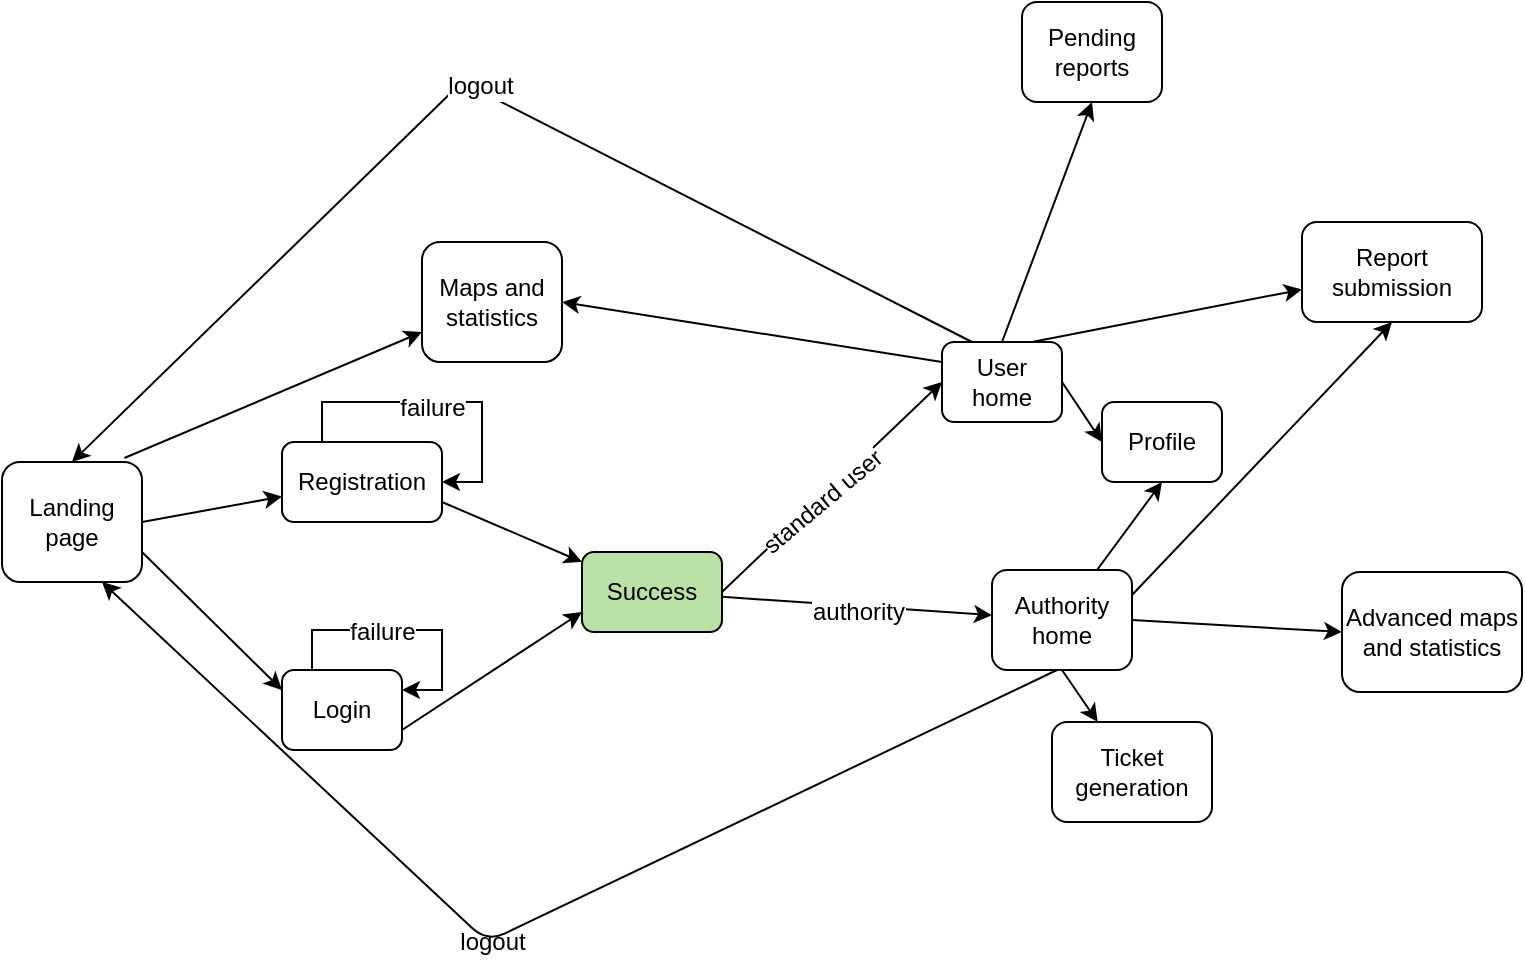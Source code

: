 <mxfile version="12.3.0" type="device" pages="1"><diagram id="smFI6vGGmLMMY3Cl17n1" name="Page-1"><mxGraphModel dx="951" dy="422" grid="1" gridSize="10" guides="1" tooltips="1" connect="1" arrows="1" fold="1" page="1" pageScale="1" pageWidth="827" pageHeight="1169" math="0" shadow="0"><root><mxCell id="0"/><mxCell id="1" parent="0"/><mxCell id="8PnXBvmPdV5taFoKk9MU-1" value="Landing page" style="rounded=1;whiteSpace=wrap;html=1;" vertex="1" parent="1"><mxGeometry x="40" y="460" width="70" height="60" as="geometry"/></mxCell><mxCell id="8PnXBvmPdV5taFoKk9MU-3" value="Login" style="rounded=1;whiteSpace=wrap;html=1;" vertex="1" parent="1"><mxGeometry x="180" y="564" width="60" height="40" as="geometry"/></mxCell><mxCell id="8PnXBvmPdV5taFoKk9MU-4" value="Registration" style="rounded=1;whiteSpace=wrap;html=1;" vertex="1" parent="1"><mxGeometry x="180" y="450" width="80" height="40" as="geometry"/></mxCell><mxCell id="8PnXBvmPdV5taFoKk9MU-5" value="Maps and statistics" style="rounded=1;whiteSpace=wrap;html=1;" vertex="1" parent="1"><mxGeometry x="250" y="350" width="70" height="60" as="geometry"/></mxCell><mxCell id="8PnXBvmPdV5taFoKk9MU-7" value="" style="endArrow=classic;html=1;exitX=1;exitY=0.5;exitDx=0;exitDy=0;" edge="1" parent="1" source="8PnXBvmPdV5taFoKk9MU-1" target="8PnXBvmPdV5taFoKk9MU-4"><mxGeometry width="50" height="50" relative="1" as="geometry"><mxPoint x="130" y="500" as="sourcePoint"/><mxPoint x="180" y="450" as="targetPoint"/></mxGeometry></mxCell><mxCell id="8PnXBvmPdV5taFoKk9MU-8" value="Report submission" style="rounded=1;whiteSpace=wrap;html=1;" vertex="1" parent="1"><mxGeometry x="690" y="340" width="90" height="50" as="geometry"/></mxCell><mxCell id="8PnXBvmPdV5taFoKk9MU-14" value="Success" style="rounded=1;whiteSpace=wrap;html=1;fillColor=#B9E0A5;" vertex="1" parent="1"><mxGeometry x="330" y="505" width="70" height="40" as="geometry"/></mxCell><mxCell id="8PnXBvmPdV5taFoKk9MU-22" value="User home" style="rounded=1;whiteSpace=wrap;html=1;fillColor=#FFFFFF;" vertex="1" parent="1"><mxGeometry x="510" y="400" width="60" height="40" as="geometry"/></mxCell><mxCell id="8PnXBvmPdV5taFoKk9MU-23" value="" style="endArrow=classic;html=1;entryX=0;entryY=0.5;entryDx=0;entryDy=0;exitX=1;exitY=0.5;exitDx=0;exitDy=0;" edge="1" parent="1" source="8PnXBvmPdV5taFoKk9MU-14" target="8PnXBvmPdV5taFoKk9MU-22"><mxGeometry width="50" height="50" relative="1" as="geometry"><mxPoint x="490" y="490" as="sourcePoint"/><mxPoint x="540" y="440" as="targetPoint"/><Array as="points"/></mxGeometry></mxCell><mxCell id="8PnXBvmPdV5taFoKk9MU-28" value="standard user" style="text;html=1;align=center;verticalAlign=middle;resizable=0;points=[];;labelBackgroundColor=#ffffff;direction=west;rotation=-40;" vertex="1" connectable="0" parent="8PnXBvmPdV5taFoKk9MU-23"><mxGeometry x="-0.327" y="-5" relative="1" as="geometry"><mxPoint x="9.5" y="-13.5" as="offset"/></mxGeometry></mxCell><mxCell id="8PnXBvmPdV5taFoKk9MU-25" value="" style="endArrow=classic;html=1;exitX=0.75;exitY=0;exitDx=0;exitDy=0;" edge="1" parent="1" source="8PnXBvmPdV5taFoKk9MU-22" target="8PnXBvmPdV5taFoKk9MU-8"><mxGeometry width="50" height="50" relative="1" as="geometry"><mxPoint x="500" y="300" as="sourcePoint"/><mxPoint x="550" y="250" as="targetPoint"/></mxGeometry></mxCell><mxCell id="8PnXBvmPdV5taFoKk9MU-26" value="Profile" style="rounded=1;whiteSpace=wrap;html=1;fillColor=#FFFFFF;" vertex="1" parent="1"><mxGeometry x="590" y="430" width="60" height="40" as="geometry"/></mxCell><mxCell id="8PnXBvmPdV5taFoKk9MU-27" value="" style="endArrow=classic;html=1;entryX=0;entryY=0.5;entryDx=0;entryDy=0;exitX=1;exitY=0.5;exitDx=0;exitDy=0;" edge="1" parent="1" source="8PnXBvmPdV5taFoKk9MU-22" target="8PnXBvmPdV5taFoKk9MU-26"><mxGeometry width="50" height="50" relative="1" as="geometry"><mxPoint x="660" y="400" as="sourcePoint"/><mxPoint x="580" y="500" as="targetPoint"/></mxGeometry></mxCell><mxCell id="8PnXBvmPdV5taFoKk9MU-30" value="" style="endArrow=classic;html=1;" edge="1" parent="1" source="8PnXBvmPdV5taFoKk9MU-14" target="8PnXBvmPdV5taFoKk9MU-31"><mxGeometry width="50" height="50" relative="1" as="geometry"><mxPoint x="535" y="480" as="sourcePoint"/><mxPoint x="580" y="510" as="targetPoint"/></mxGeometry></mxCell><mxCell id="8PnXBvmPdV5taFoKk9MU-32" value="authority" style="text;html=1;align=center;verticalAlign=middle;resizable=0;points=[];;labelBackgroundColor=#ffffff;rotation=0;" vertex="1" connectable="0" parent="8PnXBvmPdV5taFoKk9MU-30"><mxGeometry x="-0.436" y="2" relative="1" as="geometry"><mxPoint x="29.5" y="7" as="offset"/></mxGeometry></mxCell><mxCell id="8PnXBvmPdV5taFoKk9MU-31" value="Authority home" style="rounded=1;whiteSpace=wrap;html=1;" vertex="1" parent="1"><mxGeometry x="535" y="514" width="70" height="50" as="geometry"/></mxCell><mxCell id="8PnXBvmPdV5taFoKk9MU-33" value="" style="endArrow=classic;html=1;exitX=0.75;exitY=0;exitDx=0;exitDy=0;entryX=0.5;entryY=1;entryDx=0;entryDy=0;" edge="1" parent="1" source="8PnXBvmPdV5taFoKk9MU-31" target="8PnXBvmPdV5taFoKk9MU-26"><mxGeometry width="50" height="50" relative="1" as="geometry"><mxPoint x="630" y="470" as="sourcePoint"/><mxPoint x="690" y="450" as="targetPoint"/></mxGeometry></mxCell><mxCell id="8PnXBvmPdV5taFoKk9MU-35" value="Advanced maps and statistics" style="rounded=1;whiteSpace=wrap;html=1;fillColor=#FFFFFF;" vertex="1" parent="1"><mxGeometry x="710" y="515" width="90" height="60" as="geometry"/></mxCell><mxCell id="8PnXBvmPdV5taFoKk9MU-36" value="Ticket generation" style="rounded=1;whiteSpace=wrap;html=1;fillColor=#FFFFFF;" vertex="1" parent="1"><mxGeometry x="565" y="590" width="80" height="50" as="geometry"/></mxCell><mxCell id="8PnXBvmPdV5taFoKk9MU-37" value="Pending reports" style="rounded=1;whiteSpace=wrap;html=1;fillColor=#FFFFFF;" vertex="1" parent="1"><mxGeometry x="550" y="230" width="70" height="50" as="geometry"/></mxCell><mxCell id="8PnXBvmPdV5taFoKk9MU-38" value="" style="endArrow=classic;html=1;exitX=0.5;exitY=0;exitDx=0;exitDy=0;entryX=0.5;entryY=1;entryDx=0;entryDy=0;" edge="1" parent="1" source="8PnXBvmPdV5taFoKk9MU-22" target="8PnXBvmPdV5taFoKk9MU-37"><mxGeometry width="50" height="50" relative="1" as="geometry"><mxPoint x="560" y="335" as="sourcePoint"/><mxPoint x="610" y="285" as="targetPoint"/></mxGeometry></mxCell><mxCell id="8PnXBvmPdV5taFoKk9MU-39" value="" style="endArrow=classic;html=1;entryX=0;entryY=0.5;entryDx=0;entryDy=0;exitX=1;exitY=0.5;exitDx=0;exitDy=0;" edge="1" parent="1" source="8PnXBvmPdV5taFoKk9MU-31" target="8PnXBvmPdV5taFoKk9MU-35"><mxGeometry width="50" height="50" relative="1" as="geometry"><mxPoint x="635" y="584" as="sourcePoint"/><mxPoint x="685" y="534" as="targetPoint"/></mxGeometry></mxCell><mxCell id="8PnXBvmPdV5taFoKk9MU-40" value="" style="endArrow=classic;html=1;exitX=0.5;exitY=1;exitDx=0;exitDy=0;" edge="1" parent="1" source="8PnXBvmPdV5taFoKk9MU-31" target="8PnXBvmPdV5taFoKk9MU-36"><mxGeometry width="50" height="50" relative="1" as="geometry"><mxPoint x="520" y="650" as="sourcePoint"/><mxPoint x="570" y="600" as="targetPoint"/></mxGeometry></mxCell><mxCell id="8PnXBvmPdV5taFoKk9MU-47" style="edgeStyle=orthogonalEdgeStyle;rounded=0;orthogonalLoop=1;jettySize=auto;html=1;exitX=0.25;exitY=0;exitDx=0;exitDy=0;entryX=1;entryY=0.5;entryDx=0;entryDy=0;" edge="1" parent="1" source="8PnXBvmPdV5taFoKk9MU-4" target="8PnXBvmPdV5taFoKk9MU-4"><mxGeometry relative="1" as="geometry"/></mxCell><mxCell id="8PnXBvmPdV5taFoKk9MU-48" value="failure" style="text;html=1;align=center;verticalAlign=middle;resizable=0;points=[];;labelBackgroundColor=#ffffff;" vertex="1" connectable="0" parent="8PnXBvmPdV5taFoKk9MU-47"><mxGeometry x="-0.061" y="-3" relative="1" as="geometry"><mxPoint as="offset"/></mxGeometry></mxCell><mxCell id="8PnXBvmPdV5taFoKk9MU-51" value="" style="endArrow=classic;html=1;exitX=1;exitY=0.75;exitDx=0;exitDy=0;" edge="1" parent="1" source="8PnXBvmPdV5taFoKk9MU-4" target="8PnXBvmPdV5taFoKk9MU-14"><mxGeometry width="50" height="50" relative="1" as="geometry"><mxPoint x="311.5" y="515" as="sourcePoint"/><mxPoint x="361.5" y="465" as="targetPoint"/></mxGeometry></mxCell><mxCell id="8PnXBvmPdV5taFoKk9MU-52" style="edgeStyle=orthogonalEdgeStyle;rounded=0;orthogonalLoop=1;jettySize=auto;html=1;exitX=0.25;exitY=0;exitDx=0;exitDy=0;entryX=1;entryY=0.25;entryDx=0;entryDy=0;" edge="1" parent="1" source="8PnXBvmPdV5taFoKk9MU-3" target="8PnXBvmPdV5taFoKk9MU-3"><mxGeometry relative="1" as="geometry"/></mxCell><mxCell id="8PnXBvmPdV5taFoKk9MU-53" value="failure" style="text;html=1;align=center;verticalAlign=middle;resizable=0;points=[];;labelBackgroundColor=#ffffff;" vertex="1" connectable="0" parent="8PnXBvmPdV5taFoKk9MU-52"><mxGeometry x="0.11" y="-2" relative="1" as="geometry"><mxPoint x="-20" y="-1" as="offset"/></mxGeometry></mxCell><mxCell id="8PnXBvmPdV5taFoKk9MU-54" value="" style="endArrow=classic;html=1;exitX=1;exitY=0.75;exitDx=0;exitDy=0;entryX=0;entryY=0.75;entryDx=0;entryDy=0;" edge="1" parent="1" source="8PnXBvmPdV5taFoKk9MU-3" target="8PnXBvmPdV5taFoKk9MU-14"><mxGeometry width="50" height="50" relative="1" as="geometry"><mxPoint x="300" y="589" as="sourcePoint"/><mxPoint x="350" y="539" as="targetPoint"/></mxGeometry></mxCell><mxCell id="8PnXBvmPdV5taFoKk9MU-55" value="" style="endArrow=classic;html=1;exitX=1;exitY=0.75;exitDx=0;exitDy=0;entryX=0;entryY=0.25;entryDx=0;entryDy=0;" edge="1" parent="1" source="8PnXBvmPdV5taFoKk9MU-1" target="8PnXBvmPdV5taFoKk9MU-3"><mxGeometry width="50" height="50" relative="1" as="geometry"><mxPoint x="120" y="565" as="sourcePoint"/><mxPoint x="170" y="515" as="targetPoint"/></mxGeometry></mxCell><mxCell id="8PnXBvmPdV5taFoKk9MU-56" value="" style="endArrow=classic;html=1;exitX=0.874;exitY=-0.033;exitDx=0;exitDy=0;exitPerimeter=0;entryX=0;entryY=0.75;entryDx=0;entryDy=0;" edge="1" parent="1" source="8PnXBvmPdV5taFoKk9MU-1" target="8PnXBvmPdV5taFoKk9MU-5"><mxGeometry width="50" height="50" relative="1" as="geometry"><mxPoint x="120" y="415" as="sourcePoint"/><mxPoint x="170" y="365" as="targetPoint"/></mxGeometry></mxCell><mxCell id="8PnXBvmPdV5taFoKk9MU-57" value="" style="endArrow=classic;html=1;entryX=1;entryY=0.5;entryDx=0;entryDy=0;exitX=0;exitY=0.25;exitDx=0;exitDy=0;" edge="1" parent="1" source="8PnXBvmPdV5taFoKk9MU-22" target="8PnXBvmPdV5taFoKk9MU-5"><mxGeometry width="50" height="50" relative="1" as="geometry"><mxPoint x="429.5" y="410" as="sourcePoint"/><mxPoint x="479.5" y="360" as="targetPoint"/></mxGeometry></mxCell><mxCell id="8PnXBvmPdV5taFoKk9MU-58" value="" style="endArrow=classic;html=1;entryX=0.5;entryY=1;entryDx=0;entryDy=0;exitX=1;exitY=0.25;exitDx=0;exitDy=0;" edge="1" parent="1" source="8PnXBvmPdV5taFoKk9MU-31" target="8PnXBvmPdV5taFoKk9MU-8"><mxGeometry width="50" height="50" relative="1" as="geometry"><mxPoint x="632.5" y="525" as="sourcePoint"/><mxPoint x="682.5" y="475" as="targetPoint"/></mxGeometry></mxCell><mxCell id="8PnXBvmPdV5taFoKk9MU-59" value="" style="endArrow=classic;html=1;entryX=0.5;entryY=1;entryDx=0;entryDy=0;exitX=0.25;exitY=1;exitDx=0;exitDy=0;" edge="1" parent="1"><mxGeometry width="50" height="50" relative="1" as="geometry"><mxPoint x="567.5" y="564" as="sourcePoint"/><mxPoint x="90" y="520" as="targetPoint"/><Array as="points"><mxPoint x="282.5" y="700"/></Array></mxGeometry></mxCell><mxCell id="8PnXBvmPdV5taFoKk9MU-60" value="logout" style="text;html=1;align=center;verticalAlign=middle;resizable=0;points=[];;autosize=1;" vertex="1" parent="1"><mxGeometry x="260" y="690" width="50" height="20" as="geometry"/></mxCell><mxCell id="8PnXBvmPdV5taFoKk9MU-62" value="" style="endArrow=classic;html=1;exitX=0.25;exitY=0;exitDx=0;exitDy=0;entryX=0.5;entryY=0;entryDx=0;entryDy=0;" edge="1" parent="1" source="8PnXBvmPdV5taFoKk9MU-22" target="8PnXBvmPdV5taFoKk9MU-1"><mxGeometry width="50" height="50" relative="1" as="geometry"><mxPoint x="315" y="330" as="sourcePoint"/><mxPoint x="100" y="420" as="targetPoint"/><Array as="points"><mxPoint x="270" y="270"/></Array></mxGeometry></mxCell><mxCell id="8PnXBvmPdV5taFoKk9MU-63" value="logout" style="text;html=1;align=center;verticalAlign=middle;resizable=0;points=[];;labelBackgroundColor=#ffffff;" vertex="1" connectable="0" parent="8PnXBvmPdV5taFoKk9MU-62"><mxGeometry x="-0.008" y="-3" relative="1" as="geometry"><mxPoint x="-1" as="offset"/></mxGeometry></mxCell></root></mxGraphModel></diagram></mxfile>
